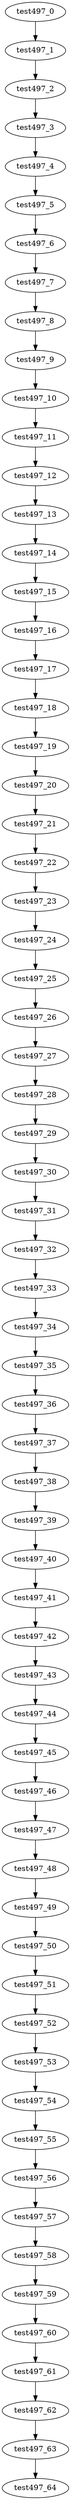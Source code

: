 digraph G {
test497_0->test497_1;
test497_1->test497_2;
test497_2->test497_3;
test497_3->test497_4;
test497_4->test497_5;
test497_5->test497_6;
test497_6->test497_7;
test497_7->test497_8;
test497_8->test497_9;
test497_9->test497_10;
test497_10->test497_11;
test497_11->test497_12;
test497_12->test497_13;
test497_13->test497_14;
test497_14->test497_15;
test497_15->test497_16;
test497_16->test497_17;
test497_17->test497_18;
test497_18->test497_19;
test497_19->test497_20;
test497_20->test497_21;
test497_21->test497_22;
test497_22->test497_23;
test497_23->test497_24;
test497_24->test497_25;
test497_25->test497_26;
test497_26->test497_27;
test497_27->test497_28;
test497_28->test497_29;
test497_29->test497_30;
test497_30->test497_31;
test497_31->test497_32;
test497_32->test497_33;
test497_33->test497_34;
test497_34->test497_35;
test497_35->test497_36;
test497_36->test497_37;
test497_37->test497_38;
test497_38->test497_39;
test497_39->test497_40;
test497_40->test497_41;
test497_41->test497_42;
test497_42->test497_43;
test497_43->test497_44;
test497_44->test497_45;
test497_45->test497_46;
test497_46->test497_47;
test497_47->test497_48;
test497_48->test497_49;
test497_49->test497_50;
test497_50->test497_51;
test497_51->test497_52;
test497_52->test497_53;
test497_53->test497_54;
test497_54->test497_55;
test497_55->test497_56;
test497_56->test497_57;
test497_57->test497_58;
test497_58->test497_59;
test497_59->test497_60;
test497_60->test497_61;
test497_61->test497_62;
test497_62->test497_63;
test497_63->test497_64;

}
